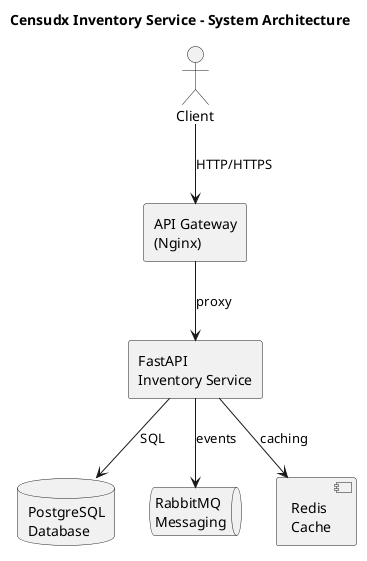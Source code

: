 @startuml
skinparam backgroundColor #FFFFFF

title Censudx Inventory Service - System Architecture

actor Client as client
rectangle "API Gateway\n(Nginx)" as gateway
rectangle "FastAPI\nInventory Service" as service
database "PostgreSQL\nDatabase" as db
queue "RabbitMQ\nMessaging" as mq
component "Redis\nCache" as cache

client --> gateway : HTTP/HTTPS
gateway --> service : proxy
service --> db : SQL
service --> mq : events
service --> cache : caching

@enduml@enduml
